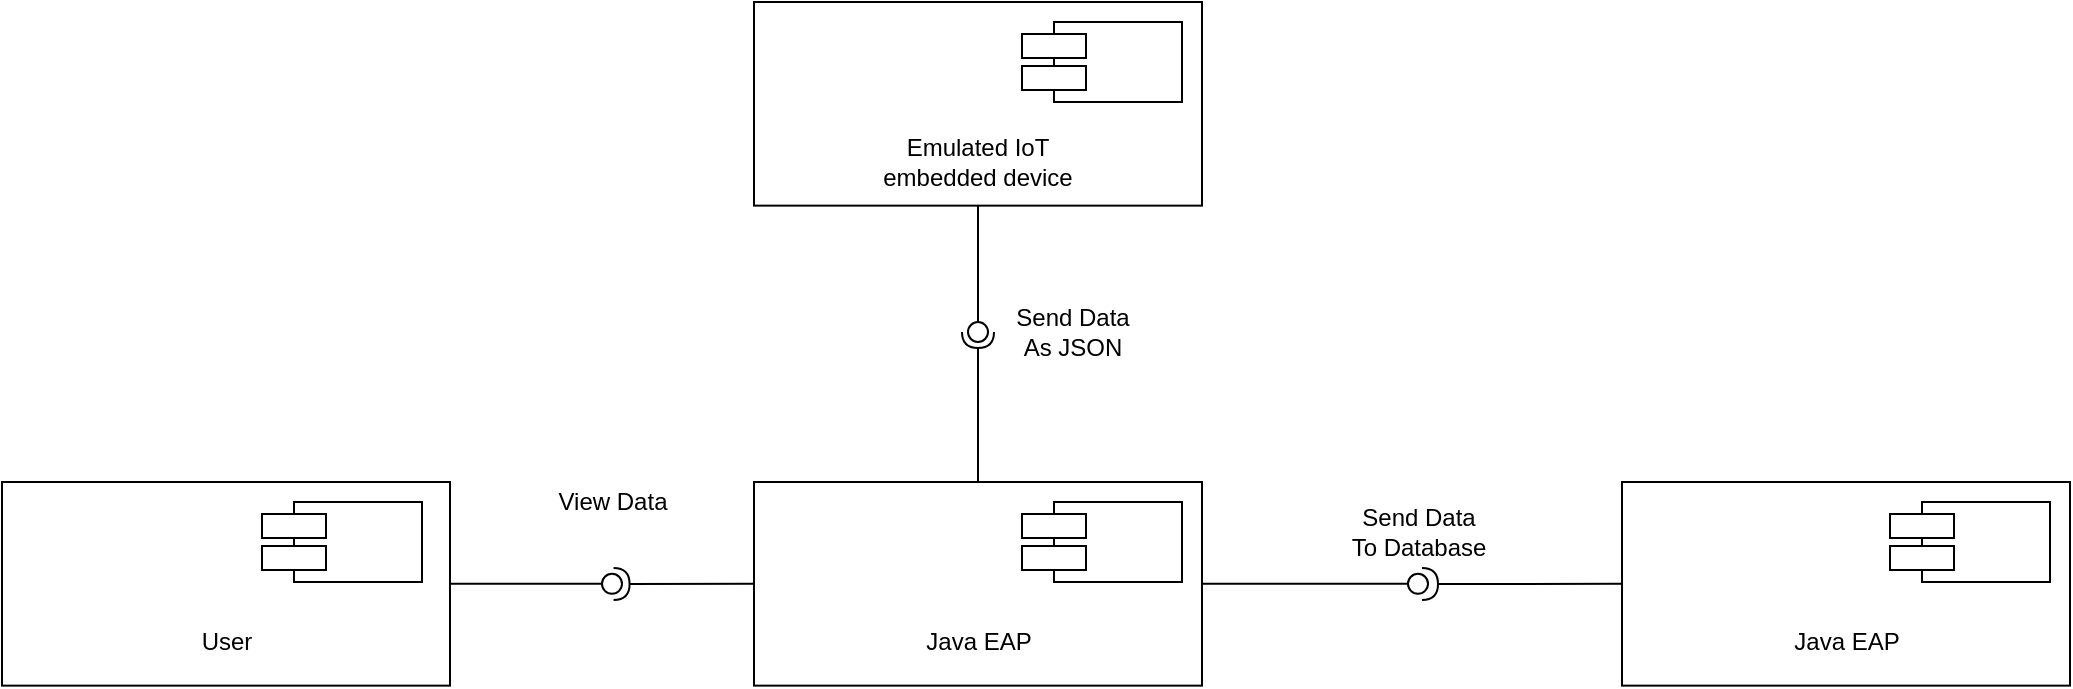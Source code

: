 <mxfile version="14.1.8" type="device"><diagram id="h9d1K8KZQ2oZ66GWg9EP" name="Page-1"><mxGraphModel dx="1038" dy="523" grid="1" gridSize="10" guides="1" tooltips="1" connect="1" arrows="1" fold="1" page="1" pageScale="1" pageWidth="850" pageHeight="1100" math="0" shadow="0"><root><mxCell id="0"/><mxCell id="1" parent="0"/><mxCell id="l8HC6dEXw81fWUawIjFK-37" value="&lt;br&gt;&lt;br&gt;&lt;br&gt;&lt;br&gt;User" style="html=1;" parent="1" vertex="1"><mxGeometry x="70" y="330" width="224" height="101.82" as="geometry"/></mxCell><mxCell id="l8HC6dEXw81fWUawIjFK-38" value="" style="rounded=0;orthogonalLoop=1;jettySize=auto;html=1;endArrow=none;endFill=0;exitX=1;exitY=0.5;exitDx=0;exitDy=0;" parent="1" source="l8HC6dEXw81fWUawIjFK-37" target="l8HC6dEXw81fWUawIjFK-40" edge="1"><mxGeometry relative="1" as="geometry"><mxPoint x="300" y="365" as="sourcePoint"/></mxGeometry></mxCell><mxCell id="l8HC6dEXw81fWUawIjFK-39" value="" style="rounded=0;orthogonalLoop=1;jettySize=auto;html=1;endArrow=halfCircle;endFill=0;endSize=6;strokeWidth=1;exitX=0;exitY=0.5;exitDx=0;exitDy=0;entryX=0.98;entryY=0.606;entryDx=0;entryDy=0;entryPerimeter=0;" parent="1" source="l8HC6dEXw81fWUawIjFK-44" edge="1"><mxGeometry relative="1" as="geometry"><mxPoint x="442" y="379.91" as="sourcePoint"/><mxPoint x="375.8" y="380.97" as="targetPoint"/></mxGeometry></mxCell><mxCell id="l8HC6dEXw81fWUawIjFK-40" value="" style="ellipse;whiteSpace=wrap;html=1;fontFamily=Helvetica;fontSize=12;fontColor=#000000;align=center;strokeColor=#000000;fillColor=#ffffff;points=[];aspect=fixed;resizable=0;" parent="1" vertex="1"><mxGeometry x="370" y="375.91" width="10" height="10" as="geometry"/></mxCell><mxCell id="l8HC6dEXw81fWUawIjFK-42" value="View Data" style="text;html=1;align=center;verticalAlign=middle;resizable=0;points=[];autosize=1;" parent="1" vertex="1"><mxGeometry x="340" y="330" width="70" height="20" as="geometry"/></mxCell><mxCell id="l8HC6dEXw81fWUawIjFK-43" value="" style="shape=component;align=left;spacingLeft=36;" parent="1" vertex="1"><mxGeometry x="200" y="340" width="80" height="40" as="geometry"/></mxCell><mxCell id="l8HC6dEXw81fWUawIjFK-44" value="&lt;br&gt;&lt;br&gt;&lt;br&gt;&lt;br&gt;Java EAP&lt;br&gt;" style="html=1;" parent="1" vertex="1"><mxGeometry x="446" y="330" width="224" height="101.82" as="geometry"/></mxCell><mxCell id="l8HC6dEXw81fWUawIjFK-45" value="" style="shape=component;align=left;spacingLeft=36;" parent="1" vertex="1"><mxGeometry x="580" y="340" width="80" height="40" as="geometry"/></mxCell><mxCell id="l8HC6dEXw81fWUawIjFK-50" value="" style="html=1;" parent="1" vertex="1"><mxGeometry x="446" y="90" width="224" height="101.82" as="geometry"/></mxCell><mxCell id="l8HC6dEXw81fWUawIjFK-51" value="" style="shape=component;align=left;spacingLeft=36;" parent="1" vertex="1"><mxGeometry x="580" y="100" width="80" height="40" as="geometry"/></mxCell><mxCell id="l8HC6dEXw81fWUawIjFK-52" value="" style="rounded=0;orthogonalLoop=1;jettySize=auto;html=1;endArrow=none;endFill=0;exitX=0.5;exitY=1;exitDx=0;exitDy=0;" parent="1" source="l8HC6dEXw81fWUawIjFK-50" target="l8HC6dEXw81fWUawIjFK-54" edge="1"><mxGeometry relative="1" as="geometry"><mxPoint x="70" y="455" as="sourcePoint"/></mxGeometry></mxCell><mxCell id="l8HC6dEXw81fWUawIjFK-53" value="" style="rounded=0;orthogonalLoop=1;jettySize=auto;html=1;endArrow=halfCircle;endFill=0;endSize=6;strokeWidth=1;" parent="1" edge="1"><mxGeometry relative="1" as="geometry"><mxPoint x="558" y="330" as="sourcePoint"/><mxPoint x="558" y="255" as="targetPoint"/></mxGeometry></mxCell><mxCell id="l8HC6dEXw81fWUawIjFK-54" value="" style="ellipse;whiteSpace=wrap;html=1;fontFamily=Helvetica;fontSize=12;fontColor=#000000;align=center;strokeColor=#000000;fillColor=#ffffff;points=[];aspect=fixed;resizable=0;" parent="1" vertex="1"><mxGeometry x="553" y="250" width="10" height="10" as="geometry"/></mxCell><mxCell id="l8HC6dEXw81fWUawIjFK-55" value="Send Data&lt;br&gt;As JSON" style="text;html=1;align=center;verticalAlign=middle;resizable=0;points=[];autosize=1;" parent="1" vertex="1"><mxGeometry x="570" y="240" width="70" height="30" as="geometry"/></mxCell><mxCell id="l8HC6dEXw81fWUawIjFK-56" value="&lt;br&gt;&lt;br&gt;&lt;br&gt;&lt;br&gt;Java EAP&lt;br&gt;" style="html=1;" parent="1" vertex="1"><mxGeometry x="880" y="330" width="224" height="101.82" as="geometry"/></mxCell><mxCell id="l8HC6dEXw81fWUawIjFK-57" value="" style="shape=component;align=left;spacingLeft=36;" parent="1" vertex="1"><mxGeometry x="1014" y="340" width="80" height="40" as="geometry"/></mxCell><mxCell id="l8HC6dEXw81fWUawIjFK-58" value="" style="rounded=0;orthogonalLoop=1;jettySize=auto;html=1;endArrow=none;endFill=0;exitX=1;exitY=0.5;exitDx=0;exitDy=0;" parent="1" source="l8HC6dEXw81fWUawIjFK-44" target="l8HC6dEXw81fWUawIjFK-60" edge="1"><mxGeometry relative="1" as="geometry"><mxPoint x="250" y="455" as="sourcePoint"/></mxGeometry></mxCell><mxCell id="l8HC6dEXw81fWUawIjFK-59" value="" style="rounded=0;orthogonalLoop=1;jettySize=auto;html=1;endArrow=halfCircle;endFill=0;endSize=6;strokeWidth=1;exitX=0;exitY=0.5;exitDx=0;exitDy=0;" parent="1" source="l8HC6dEXw81fWUawIjFK-56" edge="1"><mxGeometry relative="1" as="geometry"><mxPoint x="290" y="455" as="sourcePoint"/><mxPoint x="780" y="381" as="targetPoint"/></mxGeometry></mxCell><mxCell id="l8HC6dEXw81fWUawIjFK-60" value="" style="ellipse;whiteSpace=wrap;html=1;fontFamily=Helvetica;fontSize=12;fontColor=#000000;align=center;strokeColor=#000000;fillColor=#ffffff;points=[];aspect=fixed;resizable=0;" parent="1" vertex="1"><mxGeometry x="773" y="375.91" width="10" height="10" as="geometry"/></mxCell><mxCell id="l8HC6dEXw81fWUawIjFK-61" value="Send Data&lt;br&gt;To Database" style="text;html=1;align=center;verticalAlign=middle;resizable=0;points=[];autosize=1;" parent="1" vertex="1"><mxGeometry x="738" y="340" width="80" height="30" as="geometry"/></mxCell><mxCell id="6KjkfPQAkgq9tqK9umtr-1" value="Emulated IoT embedded device" style="text;html=1;strokeColor=none;fillColor=none;align=center;verticalAlign=middle;whiteSpace=wrap;rounded=0;" vertex="1" parent="1"><mxGeometry x="497" y="160" width="122" height="20" as="geometry"/></mxCell></root></mxGraphModel></diagram></mxfile>